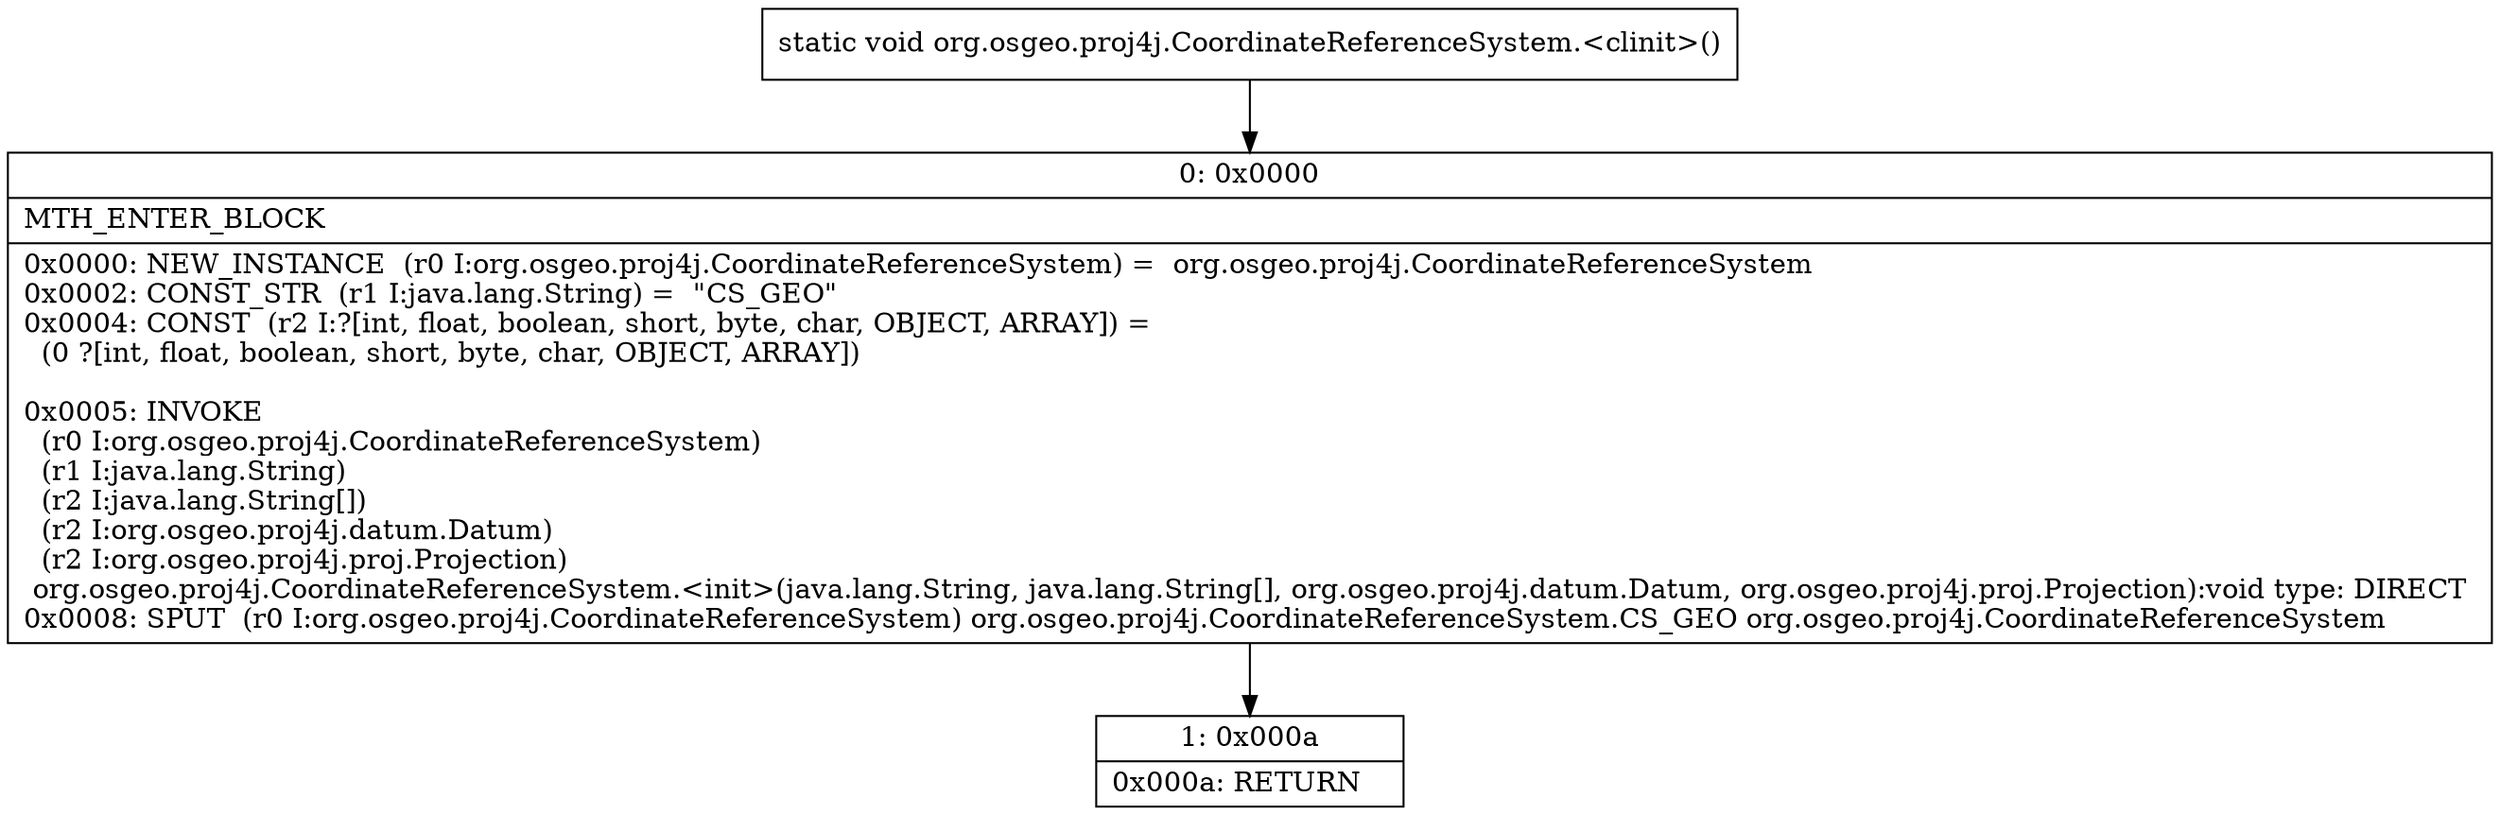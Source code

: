digraph "CFG fororg.osgeo.proj4j.CoordinateReferenceSystem.\<clinit\>()V" {
Node_0 [shape=record,label="{0\:\ 0x0000|MTH_ENTER_BLOCK\l|0x0000: NEW_INSTANCE  (r0 I:org.osgeo.proj4j.CoordinateReferenceSystem) =  org.osgeo.proj4j.CoordinateReferenceSystem \l0x0002: CONST_STR  (r1 I:java.lang.String) =  \"CS_GEO\" \l0x0004: CONST  (r2 I:?[int, float, boolean, short, byte, char, OBJECT, ARRAY]) = \l  (0 ?[int, float, boolean, short, byte, char, OBJECT, ARRAY])\l \l0x0005: INVOKE  \l  (r0 I:org.osgeo.proj4j.CoordinateReferenceSystem)\l  (r1 I:java.lang.String)\l  (r2 I:java.lang.String[])\l  (r2 I:org.osgeo.proj4j.datum.Datum)\l  (r2 I:org.osgeo.proj4j.proj.Projection)\l org.osgeo.proj4j.CoordinateReferenceSystem.\<init\>(java.lang.String, java.lang.String[], org.osgeo.proj4j.datum.Datum, org.osgeo.proj4j.proj.Projection):void type: DIRECT \l0x0008: SPUT  (r0 I:org.osgeo.proj4j.CoordinateReferenceSystem) org.osgeo.proj4j.CoordinateReferenceSystem.CS_GEO org.osgeo.proj4j.CoordinateReferenceSystem \l}"];
Node_1 [shape=record,label="{1\:\ 0x000a|0x000a: RETURN   \l}"];
MethodNode[shape=record,label="{static void org.osgeo.proj4j.CoordinateReferenceSystem.\<clinit\>() }"];
MethodNode -> Node_0;
Node_0 -> Node_1;
}

